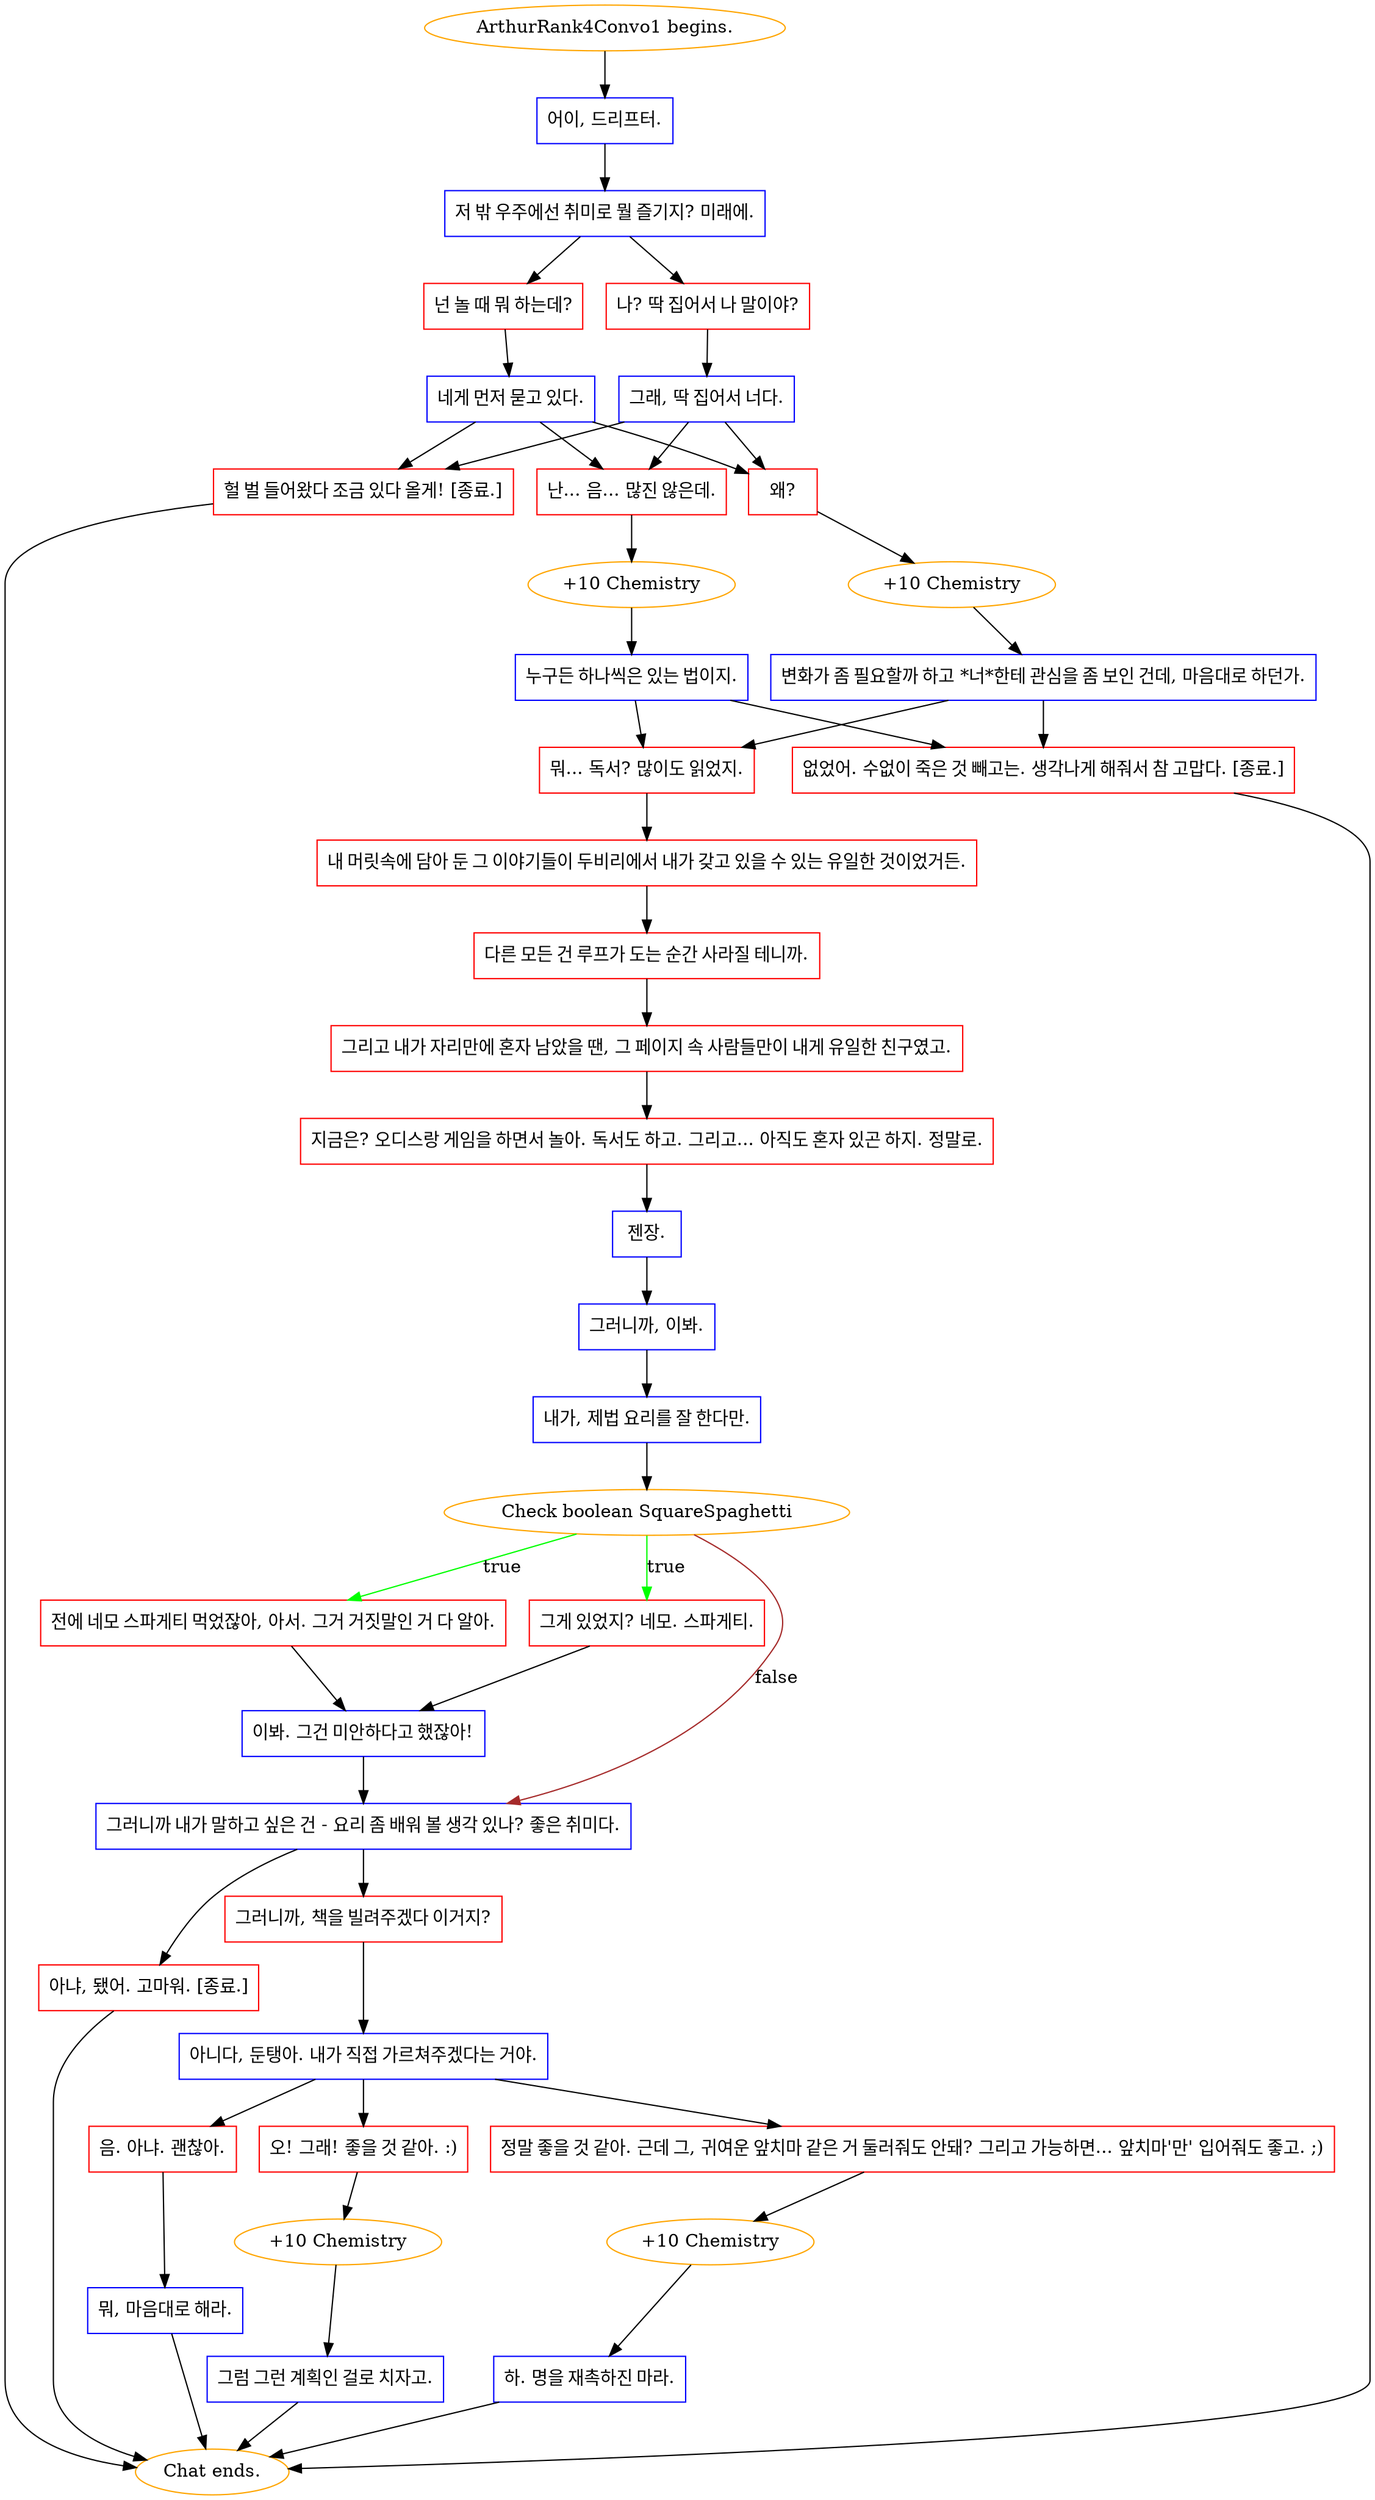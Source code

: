 digraph {
	"ArthurRank4Convo1 begins." [color=orange];
		"ArthurRank4Convo1 begins." -> j2537246156;
	j2537246156 [label="어이, 드리프터.",shape=box,color=blue];
		j2537246156 -> j392955489;
	j392955489 [label="저 밖 우주에선 취미로 뭘 즐기지? 미래에.",shape=box,color=blue];
		j392955489 -> j2377950914;
		j392955489 -> j1377965909;
	j2377950914 [label="넌 놀 때 뭐 하는데?",shape=box,color=red];
		j2377950914 -> j1053740353;
	j1377965909 [label="나? 딱 집어서 나 말이야?",shape=box,color=red];
		j1377965909 -> j4014148372;
	j1053740353 [label="네게 먼저 묻고 있다.",shape=box,color=blue];
		j1053740353 -> j3394529867;
		j1053740353 -> j1552258649;
		j1053740353 -> j1633191823;
	j4014148372 [label="그래, 딱 집어서 너다.",shape=box,color=blue];
		j4014148372 -> j3394529867;
		j4014148372 -> j1552258649;
		j4014148372 -> j1633191823;
	j3394529867 [label="난... 음... 많진 않은데.",shape=box,color=red];
		j3394529867 -> j1754847943;
	j1552258649 [label="왜?",shape=box,color=red];
		j1552258649 -> j2404820309;
	j1633191823 [label="헐 벌 들어왔다 조금 있다 올게! [종료.]",shape=box,color=red];
		j1633191823 -> "Chat ends.";
	j1754847943 [label="+10 Chemistry",color=orange];
		j1754847943 -> j351495720;
	j2404820309 [label="+10 Chemistry",color=orange];
		j2404820309 -> j2986652353;
	"Chat ends." [color=orange];
	j351495720 [label="누구든 하나씩은 있는 법이지.",shape=box,color=blue];
		j351495720 -> j44185315;
		j351495720 -> j3937533631;
	j2986652353 [label="변화가 좀 필요할까 하고 *너*한테 관심을 좀 보인 건데, 마음대로 하던가.",shape=box,color=blue];
		j2986652353 -> j44185315;
		j2986652353 -> j3937533631;
	j44185315 [label="없었어. 수없이 죽은 것 빼고는. 생각나게 해줘서 참 고맙다. [종료.]",shape=box,color=red];
		j44185315 -> "Chat ends.";
	j3937533631 [label="뭐... 독서? 많이도 읽었지.",shape=box,color=red];
		j3937533631 -> j4233011910;
	j4233011910 [label="내 머릿속에 담아 둔 그 이야기들이 두비리에서 내가 갖고 있을 수 있는 유일한 것이었거든.",shape=box,color=red];
		j4233011910 -> j4246750745;
	j4246750745 [label="다른 모든 건 루프가 도는 순간 사라질 테니까.",shape=box,color=red];
		j4246750745 -> j1761796883;
	j1761796883 [label="그리고 내가 자리만에 혼자 남았을 땐, 그 페이지 속 사람들만이 내게 유일한 친구였고.",shape=box,color=red];
		j1761796883 -> j26370436;
	j26370436 [label="지금은? 오디스랑 게임을 하면서 놀아. 독서도 하고. 그리고... 아직도 혼자 있곤 하지. 정말로.",shape=box,color=red];
		j26370436 -> j2863536334;
	j2863536334 [label="젠장.",shape=box,color=blue];
		j2863536334 -> j2149034758;
	j2149034758 [label="그러니까, 이봐.",shape=box,color=blue];
		j2149034758 -> j826445762;
	j826445762 [label="내가, 제법 요리를 잘 한다만.",shape=box,color=blue];
		j826445762 -> j1731381790;
	j1731381790 [label="Check boolean SquareSpaghetti",color=orange];
		j1731381790 -> j3478629142 [label=true,color=green];
		j1731381790 -> j1531487754 [label=true,color=green];
		j1731381790 -> j247557509 [label=false,color=brown];
	j3478629142 [label="그게 있었지? 네모. 스파게티.",shape=box,color=red];
		j3478629142 -> j4235586994;
	j1531487754 [label="전에 네모 스파게티 먹었잖아, 아서. 그거 거짓말인 거 다 알아.",shape=box,color=red];
		j1531487754 -> j4235586994;
	j247557509 [label="그러니까 내가 말하고 싶은 건 - 요리 좀 배워 볼 생각 있나? 좋은 취미다.",shape=box,color=blue];
		j247557509 -> j235141007;
		j247557509 -> j3837112241;
	j4235586994 [label="이봐. 그건 미안하다고 했잖아!",shape=box,color=blue];
		j4235586994 -> j247557509;
	j235141007 [label="그러니까, 책을 빌려주겠다 이거지?",shape=box,color=red];
		j235141007 -> j3555259282;
	j3837112241 [label="아냐, 됐어. 고마워. [종료.]",shape=box,color=red];
		j3837112241 -> "Chat ends.";
	j3555259282 [label="아니다, 둔탱아. 내가 직접 가르쳐주겠다는 거야.",shape=box,color=blue];
		j3555259282 -> j2237067583;
		j3555259282 -> j377181816;
		j3555259282 -> j2344681511;
	j2237067583 [label="오! 그래! 좋을 것 같아. :)",shape=box,color=red];
		j2237067583 -> j3976257607;
	j377181816 [label="음. 아냐. 괜찮아.",shape=box,color=red];
		j377181816 -> j2115144548;
	j2344681511 [label="정말 좋을 것 같아. 근데 그, 귀여운 앞치마 같은 거 둘러줘도 안돼? 그리고 가능하면... 앞치마'만' 입어줘도 좋고. ;)",shape=box,color=red];
		j2344681511 -> j794099605;
	j3976257607 [label="+10 Chemistry",color=orange];
		j3976257607 -> j2232748031;
	j2115144548 [label="뭐, 마음대로 해라.",shape=box,color=blue];
		j2115144548 -> "Chat ends.";
	j794099605 [label="+10 Chemistry",color=orange];
		j794099605 -> j1837710714;
	j2232748031 [label="그럼 그런 계획인 걸로 치자고.",shape=box,color=blue];
		j2232748031 -> "Chat ends.";
	j1837710714 [label="하. 명을 재촉하진 마라.",shape=box,color=blue];
		j1837710714 -> "Chat ends.";
}